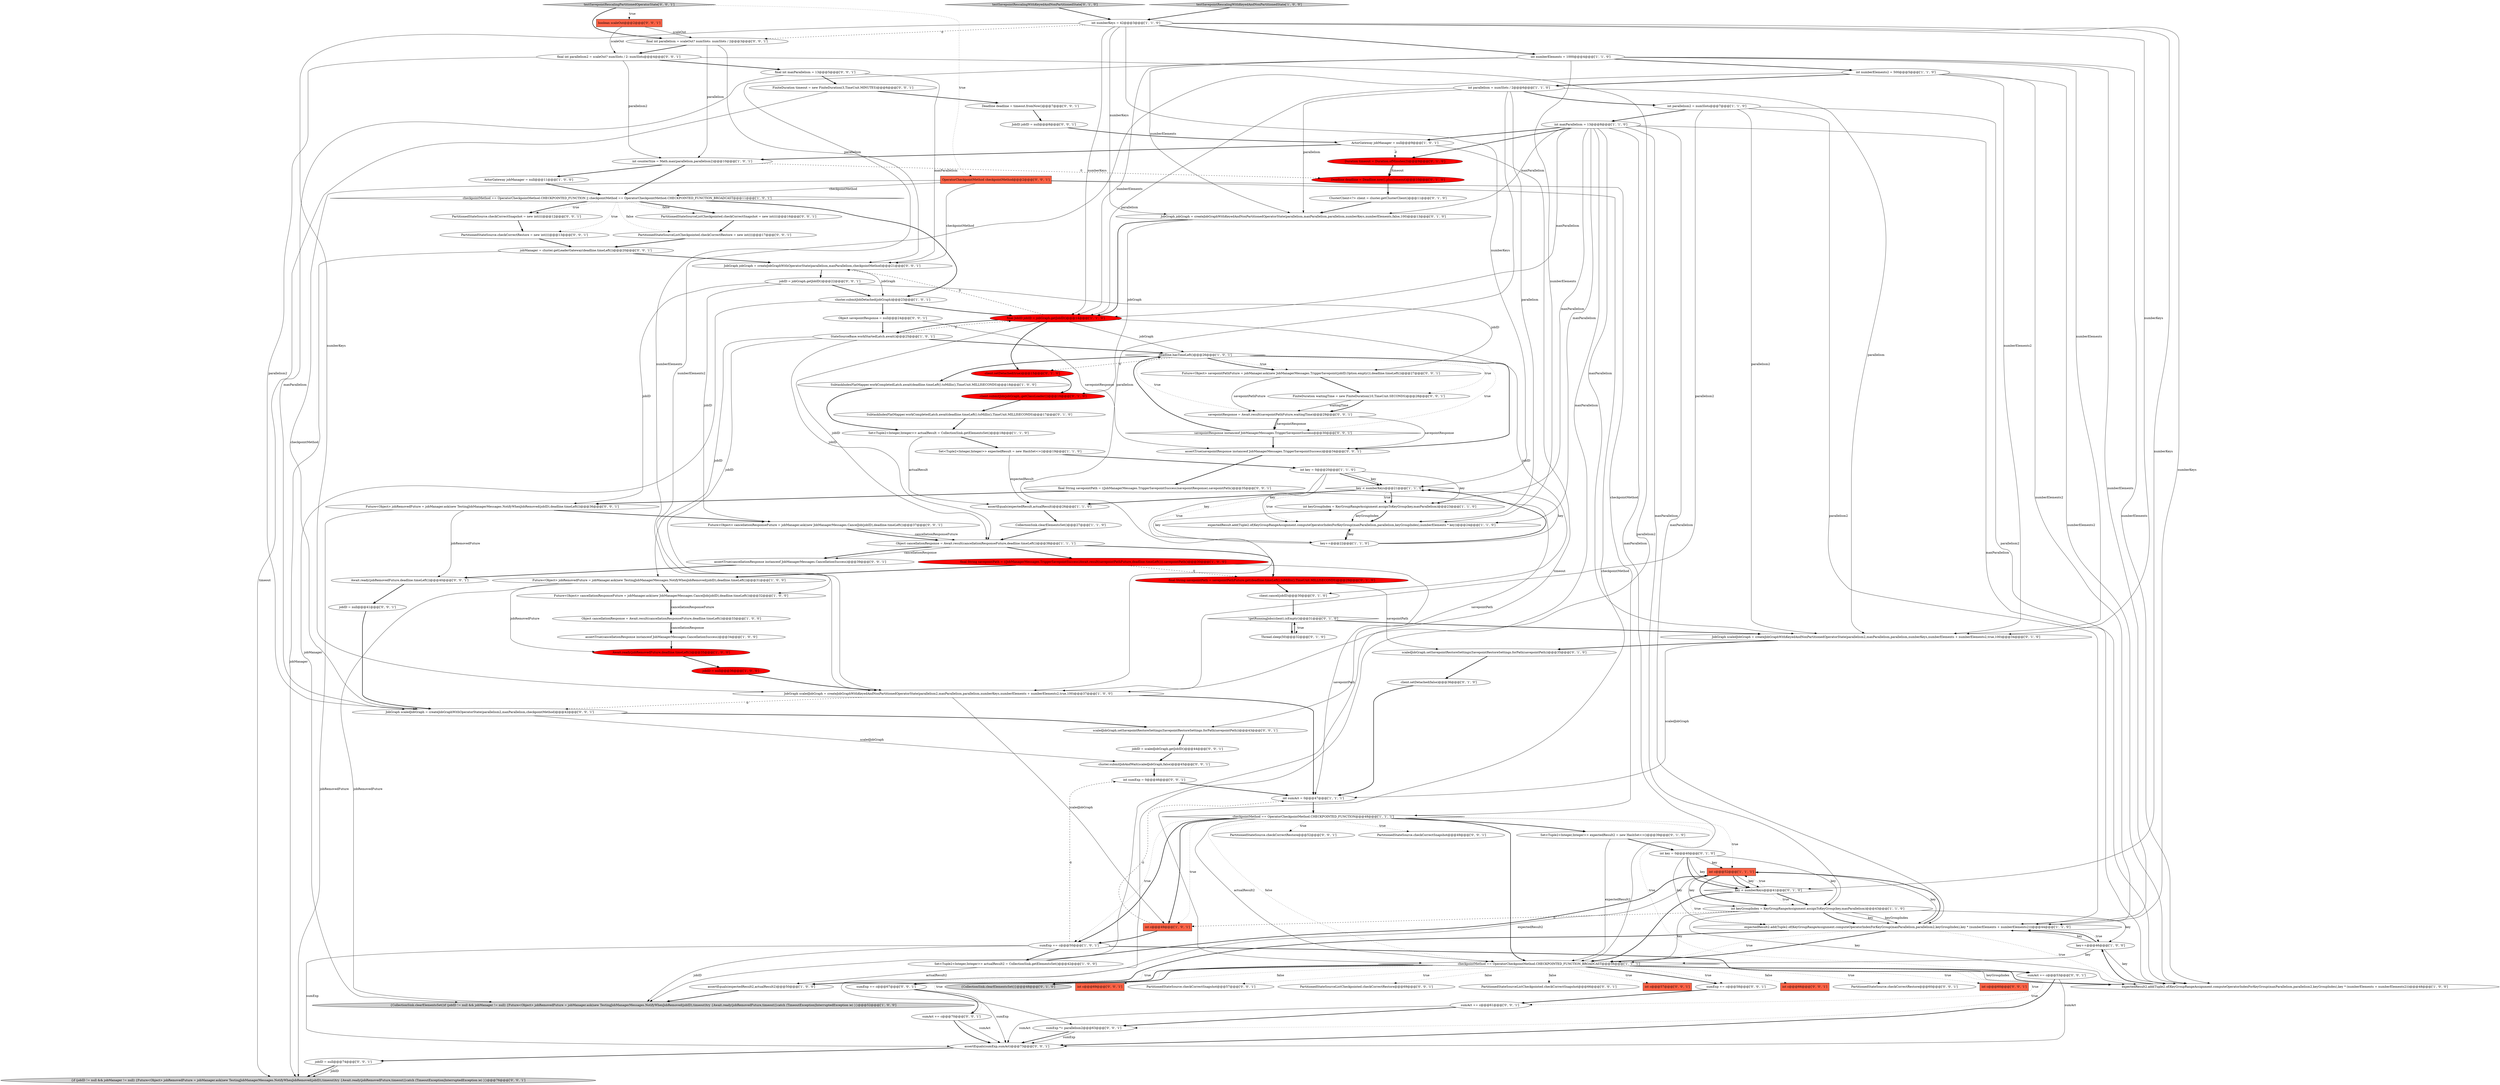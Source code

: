 digraph {
75 [style = filled, label = "assertEquals(sumExp,sumAct)@@@73@@@['0', '0', '1']", fillcolor = white, shape = ellipse image = "AAA0AAABBB3BBB"];
25 [style = filled, label = "Set<Tuple2<Integer,Integer>> actualResult = CollectionSink.getElementsSet()@@@18@@@['1', '1', '0']", fillcolor = white, shape = ellipse image = "AAA0AAABBB1BBB"];
114 [style = filled, label = "savepointResponse = Await.result(savepointPathFuture,waitingTime)@@@29@@@['0', '0', '1']", fillcolor = white, shape = ellipse image = "AAA0AAABBB3BBB"];
117 [style = filled, label = "jobID = scaledJobGraph.getJobID()@@@44@@@['0', '0', '1']", fillcolor = white, shape = ellipse image = "AAA0AAABBB3BBB"];
0 [style = filled, label = "CollectionSink.clearElementsSet()@@@27@@@['1', '1', '0']", fillcolor = white, shape = ellipse image = "AAA0AAABBB1BBB"];
54 [style = filled, label = "{CollectionSink.clearElementsSet()}@@@48@@@['0', '1', '0']", fillcolor = lightgray, shape = ellipse image = "AAA0AAABBB2BBB"];
97 [style = filled, label = "PartitionedStateSource.checkCorrectSnapshot = new int((((@@@12@@@['0', '0', '1']", fillcolor = white, shape = ellipse image = "AAA0AAABBB3BBB"];
82 [style = filled, label = "jobID = jobGraph.getJobID()@@@22@@@['0', '0', '1']", fillcolor = white, shape = ellipse image = "AAA0AAABBB3BBB"];
73 [style = filled, label = "Future<Object> jobRemovedFuture = jobManager.ask(new TestingJobManagerMessages.NotifyWhenJobRemoved(jobID),deadline.timeLeft())@@@36@@@['0', '0', '1']", fillcolor = white, shape = ellipse image = "AAA0AAABBB3BBB"];
99 [style = filled, label = "int sumExp = 0@@@46@@@['0', '0', '1']", fillcolor = white, shape = ellipse image = "AAA0AAABBB3BBB"];
39 [style = filled, label = "Set<Tuple2<Integer,Integer>> actualResult2 = CollectionSink.getElementsSet()@@@42@@@['1', '0', '0']", fillcolor = white, shape = ellipse image = "AAA0AAABBB1BBB"];
66 [style = filled, label = "Future<Object> cancellationResponseFuture = jobManager.ask(new JobManagerMessages.CancelJob(jobID),deadline.timeLeft())@@@37@@@['0', '0', '1']", fillcolor = white, shape = ellipse image = "AAA0AAABBB3BBB"];
104 [style = filled, label = "int c@@@69@@@['0', '0', '1']", fillcolor = tomato, shape = box image = "AAA0AAABBB3BBB"];
58 [style = filled, label = "Duration timeout = Duration.ofMinutes(3)@@@9@@@['0', '1', '0']", fillcolor = red, shape = ellipse image = "AAA1AAABBB2BBB"];
17 [style = filled, label = "JobGraph scaledJobGraph = createJobGraphWithKeyedAndNonPartitionedOperatorState(parallelism2,maxParallelism,parallelism,numberKeys,numberElements + numberElements2,true,100)@@@37@@@['1', '0', '0']", fillcolor = white, shape = ellipse image = "AAA0AAABBB1BBB"];
41 [style = filled, label = "int numberElements2 = 500@@@5@@@['1', '1', '0']", fillcolor = white, shape = ellipse image = "AAA0AAABBB1BBB"];
51 [style = filled, label = "int key = 0@@@40@@@['0', '1', '0']", fillcolor = white, shape = ellipse image = "AAA0AAABBB2BBB"];
67 [style = filled, label = "scaledJobGraph.setSavepointRestoreSettings(SavepointRestoreSettings.forPath(savepointPath))@@@43@@@['0', '0', '1']", fillcolor = white, shape = ellipse image = "AAA0AAABBB3BBB"];
6 [style = filled, label = "int maxParallelism = 13@@@8@@@['1', '1', '0']", fillcolor = white, shape = ellipse image = "AAA0AAABBB1BBB"];
77 [style = filled, label = "PartitionedStateSource.checkCorrectSnapshot@@@57@@@['0', '0', '1']", fillcolor = white, shape = ellipse image = "AAA0AAABBB3BBB"];
100 [style = filled, label = "PartitionedStateSourceListCheckpointed.checkCorrectRestore@@@69@@@['0', '0', '1']", fillcolor = white, shape = ellipse image = "AAA0AAABBB3BBB"];
59 [style = filled, label = "SubtaskIndexFlatMapper.workCompletedLatch.await(deadline.timeLeft().toMillis(),TimeUnit.MILLISECONDS)@@@17@@@['0', '1', '0']", fillcolor = white, shape = ellipse image = "AAA0AAABBB2BBB"];
28 [style = filled, label = "int c@@@52@@@['1', '1', '1']", fillcolor = tomato, shape = box image = "AAA0AAABBB1BBB"];
107 [style = filled, label = "PartitionedStateSourceListCheckpointed.checkCorrectSnapshot = new int((((@@@16@@@['0', '0', '1']", fillcolor = white, shape = ellipse image = "AAA0AAABBB3BBB"];
1 [style = filled, label = "Object cancellationResponse = Await.result(cancellationResponseFuture,deadline.timeLeft())@@@33@@@['1', '0', '0']", fillcolor = white, shape = ellipse image = "AAA0AAABBB1BBB"];
19 [style = filled, label = "key < numberKeys@@@21@@@['1', '1', '0']", fillcolor = white, shape = diamond image = "AAA0AAABBB1BBB"];
56 [style = filled, label = "client.cancel(jobID)@@@30@@@['0', '1', '0']", fillcolor = white, shape = ellipse image = "AAA0AAABBB2BBB"];
31 [style = filled, label = "checkpointMethod == OperatorCheckpointMethod.CHECKPOINTED_FUNCTION_BROADCAST@@@56@@@['1', '1', '1']", fillcolor = white, shape = diamond image = "AAA0AAABBB1BBB"];
33 [style = filled, label = "int numberKeys = 42@@@3@@@['1', '1', '0']", fillcolor = white, shape = ellipse image = "AAA0AAABBB1BBB"];
96 [style = filled, label = "final String savepointPath = ((JobManagerMessages.TriggerSavepointSuccess)savepointResponse).savepointPath()@@@35@@@['0', '0', '1']", fillcolor = white, shape = ellipse image = "AAA0AAABBB3BBB"];
68 [style = filled, label = "sumAct += c@@@70@@@['0', '0', '1']", fillcolor = white, shape = ellipse image = "AAA0AAABBB3BBB"];
98 [style = filled, label = "cluster.submitJobAndWait(scaledJobGraph,false)@@@45@@@['0', '0', '1']", fillcolor = white, shape = ellipse image = "AAA0AAABBB3BBB"];
62 [style = filled, label = "client.setDetached(true)@@@15@@@['0', '1', '0']", fillcolor = red, shape = ellipse image = "AAA1AAABBB2BBB"];
12 [style = filled, label = "cluster.submitJobDetached(jobGraph)@@@23@@@['1', '0', '1']", fillcolor = white, shape = ellipse image = "AAA0AAABBB1BBB"];
30 [style = filled, label = "ActorGateway jobManager = null@@@9@@@['1', '0', '1']", fillcolor = white, shape = ellipse image = "AAA0AAABBB1BBB"];
23 [style = filled, label = "Await.ready(jobRemovedFuture,deadline.timeLeft())@@@35@@@['1', '0', '0']", fillcolor = red, shape = ellipse image = "AAA1AAABBB1BBB"];
63 [style = filled, label = "Set<Tuple2<Integer,Integer>> expectedResult2 = new HashSet<>()@@@39@@@['0', '1', '0']", fillcolor = white, shape = ellipse image = "AAA0AAABBB2BBB"];
90 [style = filled, label = "PartitionedStateSourceListCheckpointed.checkCorrectSnapshot@@@66@@@['0', '0', '1']", fillcolor = white, shape = ellipse image = "AAA0AAABBB3BBB"];
26 [style = filled, label = "int keyGroupIndex = KeyGroupRangeAssignment.assignToKeyGroup(key,maxParallelism)@@@23@@@['1', '1', '0']", fillcolor = white, shape = ellipse image = "AAA0AAABBB1BBB"];
80 [style = filled, label = "sumAct += c@@@53@@@['0', '0', '1']", fillcolor = white, shape = ellipse image = "AAA0AAABBB3BBB"];
84 [style = filled, label = "assertTrue(savepointResponse instanceof JobManagerMessages.TriggerSavepointSuccess)@@@34@@@['0', '0', '1']", fillcolor = white, shape = ellipse image = "AAA0AAABBB3BBB"];
86 [style = filled, label = "int c@@@57@@@['0', '0', '1']", fillcolor = tomato, shape = box image = "AAA0AAABBB3BBB"];
21 [style = filled, label = "assertEquals(expectedResult,actualResult)@@@26@@@['1', '1', '0']", fillcolor = white, shape = ellipse image = "AAA0AAABBB1BBB"];
106 [style = filled, label = "sumExp *= parallelism2@@@63@@@['0', '0', '1']", fillcolor = white, shape = ellipse image = "AAA0AAABBB3BBB"];
45 [style = filled, label = "final JobID jobID = jobGraph.getJobID()@@@14@@@['1', '1', '0']", fillcolor = red, shape = ellipse image = "AAA1AAABBB1BBB"];
65 [style = filled, label = "ClusterClient<?> client = cluster.getClusterClient()@@@11@@@['0', '1', '0']", fillcolor = white, shape = ellipse image = "AAA0AAABBB2BBB"];
4 [style = filled, label = "int c@@@49@@@['1', '0', '1']", fillcolor = tomato, shape = box image = "AAA0AAABBB1BBB"];
48 [style = filled, label = "JobGraph scaledJobGraph = createJobGraphWithKeyedAndNonPartitionedOperatorState(parallelism2,maxParallelism,parallelism,numberKeys,numberElements + numberElements2,true,100)@@@34@@@['0', '1', '0']", fillcolor = white, shape = ellipse image = "AAA0AAABBB2BBB"];
101 [style = filled, label = "testSavepointRescalingPartitionedOperatorState['0', '0', '1']", fillcolor = lightgray, shape = diamond image = "AAA0AAABBB3BBB"];
29 [style = filled, label = "ActorGateway jobManager = null@@@11@@@['1', '0', '0']", fillcolor = white, shape = ellipse image = "AAA0AAABBB1BBB"];
102 [style = filled, label = "FiniteDuration waitingTime = new FiniteDuration(10,TimeUnit.SECONDS)@@@28@@@['0', '0', '1']", fillcolor = white, shape = ellipse image = "AAA0AAABBB3BBB"];
78 [style = filled, label = "final int parallelism2 = scaleOut? numSlots / 2: numSlots@@@4@@@['0', '0', '1']", fillcolor = white, shape = ellipse image = "AAA0AAABBB3BBB"];
89 [style = filled, label = "JobGraph scaledJobGraph = createJobGraphWithOperatorState(parallelism2,maxParallelism,checkpointMethod)@@@42@@@['0', '0', '1']", fillcolor = white, shape = ellipse image = "AAA0AAABBB3BBB"];
71 [style = filled, label = "Deadline deadline = timeout.fromNow()@@@7@@@['0', '0', '1']", fillcolor = white, shape = ellipse image = "AAA0AAABBB3BBB"];
2 [style = filled, label = "assertTrue(cancellationResponse instanceof JobManagerMessages.CancellationSuccess)@@@34@@@['1', '0', '0']", fillcolor = white, shape = ellipse image = "AAA0AAABBB1BBB"];
113 [style = filled, label = "PartitionedStateSourceListCheckpointed.checkCorrectRestore = new int((((@@@17@@@['0', '0', '1']", fillcolor = white, shape = ellipse image = "AAA0AAABBB3BBB"];
52 [style = filled, label = "Thread.sleep(50)@@@32@@@['0', '1', '0']", fillcolor = white, shape = ellipse image = "AAA0AAABBB2BBB"];
7 [style = filled, label = "expectedResult2.add(Tuple2.of(KeyGroupRangeAssignment.computeOperatorIndexForKeyGroup(maxParallelism,parallelism2,keyGroupIndex),key * (numberElements + numberElements2)))@@@48@@@['1', '0', '0']", fillcolor = white, shape = ellipse image = "AAA0AAABBB1BBB"];
116 [style = filled, label = "jobID = null@@@41@@@['0', '0', '1']", fillcolor = white, shape = ellipse image = "AAA0AAABBB3BBB"];
10 [style = filled, label = "int key = 0@@@20@@@['1', '1', '0']", fillcolor = white, shape = ellipse image = "AAA0AAABBB1BBB"];
72 [style = filled, label = "sumExp += c@@@67@@@['0', '0', '1']", fillcolor = white, shape = ellipse image = "AAA0AAABBB3BBB"];
94 [style = filled, label = "OperatorCheckpointMethod checkpointMethod@@@2@@@['0', '0', '1']", fillcolor = tomato, shape = box image = "AAA0AAABBB3BBB"];
8 [style = filled, label = "int parallelism = numSlots / 2@@@6@@@['1', '1', '0']", fillcolor = white, shape = ellipse image = "AAA0AAABBB1BBB"];
44 [style = filled, label = "key++@@@22@@@['1', '1', '0']", fillcolor = white, shape = ellipse image = "AAA0AAABBB1BBB"];
61 [style = filled, label = "Deadline deadline = Deadline.now().plus(timeout)@@@10@@@['0', '1', '0']", fillcolor = red, shape = ellipse image = "AAA1AAABBB2BBB"];
85 [style = filled, label = "Await.ready(jobRemovedFuture,deadline.timeLeft())@@@40@@@['0', '0', '1']", fillcolor = white, shape = ellipse image = "AAA0AAABBB3BBB"];
69 [style = filled, label = "JobGraph jobGraph = createJobGraphWithOperatorState(parallelism,maxParallelism,checkpointMethod)@@@21@@@['0', '0', '1']", fillcolor = white, shape = ellipse image = "AAA0AAABBB3BBB"];
3 [style = filled, label = "Future<Object> jobRemovedFuture = jobManager.ask(new TestingJobManagerMessages.NotifyWhenJobRemoved(jobID),deadline.timeLeft())@@@31@@@['1', '0', '0']", fillcolor = white, shape = ellipse image = "AAA0AAABBB1BBB"];
20 [style = filled, label = "expectedResult.add(Tuple2.of(KeyGroupRangeAssignment.computeOperatorIndexForKeyGroup(maxParallelism,parallelism,keyGroupIndex),numberElements * key))@@@24@@@['1', '1', '0']", fillcolor = white, shape = ellipse image = "AAA0AAABBB1BBB"];
9 [style = filled, label = "sumExp += c@@@50@@@['1', '0', '1']", fillcolor = white, shape = ellipse image = "AAA0AAABBB1BBB"];
95 [style = filled, label = "boolean scaleOut@@@2@@@['0', '0', '1']", fillcolor = tomato, shape = box image = "AAA0AAABBB3BBB"];
13 [style = filled, label = "jobID = null@@@36@@@['1', '0', '0']", fillcolor = red, shape = ellipse image = "AAA1AAABBB1BBB"];
111 [style = filled, label = "Future<Object> savepointPathFuture = jobManager.ask(new JobManagerMessages.TriggerSavepoint(jobID,Option.empty()),deadline.timeLeft())@@@27@@@['0', '0', '1']", fillcolor = white, shape = ellipse image = "AAA0AAABBB3BBB"];
11 [style = filled, label = "int sumAct = 0@@@47@@@['1', '1', '1']", fillcolor = white, shape = ellipse image = "AAA0AAABBB1BBB"];
76 [style = filled, label = "sumAct += c@@@61@@@['0', '0', '1']", fillcolor = white, shape = ellipse image = "AAA0AAABBB3BBB"];
115 [style = filled, label = "assertTrue(cancellationResponse instanceof JobManagerMessages.CancellationSuccess)@@@39@@@['0', '0', '1']", fillcolor = white, shape = ellipse image = "AAA0AAABBB3BBB"];
112 [style = filled, label = "final int maxParallelism = 13@@@5@@@['0', '0', '1']", fillcolor = white, shape = ellipse image = "AAA0AAABBB3BBB"];
32 [style = filled, label = "expectedResult2.add(Tuple2.of(KeyGroupRangeAssignment.computeOperatorIndexForKeyGroup(maxParallelism,parallelism2,keyGroupIndex),key * (numberElements + numberElements2)))@@@44@@@['1', '1', '0']", fillcolor = white, shape = ellipse image = "AAA0AAABBB1BBB"];
108 [style = filled, label = "PartitionedStateSource.checkCorrectSnapshot@@@49@@@['0', '0', '1']", fillcolor = white, shape = ellipse image = "AAA0AAABBB3BBB"];
37 [style = filled, label = "deadline.hasTimeLeft()@@@26@@@['1', '0', '1']", fillcolor = white, shape = diamond image = "AAA0AAABBB1BBB"];
34 [style = filled, label = "int parallelism2 = numSlots@@@7@@@['1', '1', '0']", fillcolor = white, shape = ellipse image = "AAA0AAABBB1BBB"];
49 [style = filled, label = "key < numberKeys@@@41@@@['0', '1', '0']", fillcolor = white, shape = diamond image = "AAA0AAABBB2BBB"];
64 [style = filled, label = "client.submitJob(jobGraph,.getClassLoader())@@@16@@@['0', '1', '0']", fillcolor = red, shape = ellipse image = "AAA1AAABBB2BBB"];
22 [style = filled, label = "{CollectionSink.clearElementsSet()if (jobID != null && jobManager != null) {Future<Object> jobRemovedFuture = jobManager.ask(new TestingJobManagerMessages.NotifyWhenJobRemoved(jobID),timeout)try {Await.ready(jobRemovedFuture,timeout)}catch (TimeoutException|InterruptedException ie) }}@@@52@@@['1', '0', '0']", fillcolor = lightgray, shape = ellipse image = "AAA0AAABBB1BBB"];
79 [style = filled, label = "Object savepointResponse = null@@@24@@@['0', '0', '1']", fillcolor = white, shape = ellipse image = "AAA0AAABBB3BBB"];
87 [style = filled, label = "final int parallelism = scaleOut? numSlots: numSlots / 2@@@3@@@['0', '0', '1']", fillcolor = white, shape = ellipse image = "AAA0AAABBB3BBB"];
53 [style = filled, label = "JobGraph jobGraph = createJobGraphWithKeyedAndNonPartitionedOperatorState(parallelism,maxParallelism,parallelism,numberKeys,numberElements,false,100)@@@13@@@['0', '1', '0']", fillcolor = white, shape = ellipse image = "AAA0AAABBB2BBB"];
46 [style = filled, label = "SubtaskIndexFlatMapper.workCompletedLatch.await(deadline.timeLeft().toMillis(),TimeUnit.MILLISECONDS)@@@18@@@['1', '0', '0']", fillcolor = white, shape = ellipse image = "AAA0AAABBB1BBB"];
40 [style = filled, label = "Set<Tuple2<Integer,Integer>> expectedResult = new HashSet<>()@@@19@@@['1', '1', '0']", fillcolor = white, shape = ellipse image = "AAA0AAABBB1BBB"];
47 [style = filled, label = "!getRunningJobs(client).isEmpty()@@@31@@@['0', '1', '0']", fillcolor = white, shape = diamond image = "AAA0AAABBB2BBB"];
38 [style = filled, label = "Future<Object> cancellationResponseFuture = jobManager.ask(new JobManagerMessages.CancelJob(jobID),deadline.timeLeft())@@@32@@@['1', '0', '0']", fillcolor = white, shape = ellipse image = "AAA0AAABBB1BBB"];
55 [style = filled, label = "scaledJobGraph.setSavepointRestoreSettings(SavepointRestoreSettings.forPath(savepointPath))@@@35@@@['0', '1', '0']", fillcolor = white, shape = ellipse image = "AAA0AAABBB2BBB"];
105 [style = filled, label = "PartitionedStateSource.checkCorrectRestore = new int((((@@@13@@@['0', '0', '1']", fillcolor = white, shape = ellipse image = "AAA0AAABBB3BBB"];
92 [style = filled, label = "FiniteDuration timeout = new FiniteDuration(3,TimeUnit.MINUTES)@@@6@@@['0', '0', '1']", fillcolor = white, shape = ellipse image = "AAA0AAABBB3BBB"];
81 [style = filled, label = "jobID = null@@@74@@@['0', '0', '1']", fillcolor = white, shape = ellipse image = "AAA0AAABBB3BBB"];
35 [style = filled, label = "StateSourceBase.workStartedLatch.await()@@@25@@@['1', '0', '1']", fillcolor = white, shape = ellipse image = "AAA0AAABBB1BBB"];
91 [style = filled, label = "sumExp += c@@@58@@@['0', '0', '1']", fillcolor = white, shape = ellipse image = "AAA0AAABBB3BBB"];
27 [style = filled, label = "Object cancellationResponse = Await.result(cancellationResponseFuture,deadline.timeLeft())@@@38@@@['1', '1', '1']", fillcolor = white, shape = ellipse image = "AAA0AAABBB1BBB"];
18 [style = filled, label = "int counterSize = Math.max(parallelism,parallelism2)@@@10@@@['1', '0', '1']", fillcolor = white, shape = ellipse image = "AAA0AAABBB1BBB"];
110 [style = filled, label = "int c@@@66@@@['0', '0', '1']", fillcolor = tomato, shape = box image = "AAA0AAABBB3BBB"];
103 [style = filled, label = "savepointResponse instanceof JobManagerMessages.TriggerSavepointSuccess@@@30@@@['0', '0', '1']", fillcolor = white, shape = diamond image = "AAA0AAABBB3BBB"];
15 [style = filled, label = "checkpointMethod == OperatorCheckpointMethod.CHECKPOINTED_FUNCTION || checkpointMethod == OperatorCheckpointMethod.CHECKPOINTED_FUNCTION_BROADCAST@@@11@@@['1', '0', '1']", fillcolor = white, shape = diamond image = "AAA0AAABBB1BBB"];
57 [style = filled, label = "testSavepointRescalingWithKeyedAndNonPartitionedState['0', '1', '0']", fillcolor = lightgray, shape = diamond image = "AAA0AAABBB2BBB"];
42 [style = filled, label = "testSavepointRescalingWithKeyedAndNonPartitionedState['1', '0', '0']", fillcolor = lightgray, shape = diamond image = "AAA0AAABBB1BBB"];
93 [style = filled, label = "JobID jobID = null@@@8@@@['0', '0', '1']", fillcolor = white, shape = ellipse image = "AAA0AAABBB3BBB"];
50 [style = filled, label = "client.setDetached(false)@@@36@@@['0', '1', '0']", fillcolor = white, shape = ellipse image = "AAA0AAABBB2BBB"];
16 [style = filled, label = "int keyGroupIndex = KeyGroupRangeAssignment.assignToKeyGroup(key,maxParallelism)@@@43@@@['1', '1', '0']", fillcolor = white, shape = ellipse image = "AAA0AAABBB1BBB"];
60 [style = filled, label = "final String savepointPath = savepointPathFuture.get(deadline.timeLeft().toMillis(),TimeUnit.MILLISECONDS)@@@29@@@['0', '1', '0']", fillcolor = red, shape = ellipse image = "AAA1AAABBB2BBB"];
5 [style = filled, label = "final String savepointPath = ((JobManagerMessages.TriggerSavepointSuccess)Await.result(savepointPathFuture,deadline.timeLeft())).savepointPath()@@@30@@@['1', '0', '0']", fillcolor = red, shape = ellipse image = "AAA1AAABBB1BBB"];
43 [style = filled, label = "checkpointMethod == OperatorCheckpointMethod.CHECKPOINTED_FUNCTION@@@48@@@['1', '1', '1']", fillcolor = white, shape = diamond image = "AAA0AAABBB1BBB"];
109 [style = filled, label = "PartitionedStateSource.checkCorrectRestore@@@60@@@['0', '0', '1']", fillcolor = white, shape = ellipse image = "AAA0AAABBB3BBB"];
83 [style = filled, label = "int c@@@60@@@['0', '0', '1']", fillcolor = tomato, shape = box image = "AAA0AAABBB3BBB"];
24 [style = filled, label = "int numberElements = 1000@@@4@@@['1', '1', '0']", fillcolor = white, shape = ellipse image = "AAA0AAABBB1BBB"];
36 [style = filled, label = "assertEquals(expectedResult2,actualResult2)@@@50@@@['1', '0', '0']", fillcolor = white, shape = ellipse image = "AAA0AAABBB1BBB"];
14 [style = filled, label = "key++@@@46@@@['1', '0', '0']", fillcolor = white, shape = ellipse image = "AAA0AAABBB1BBB"];
88 [style = filled, label = "{if (jobID != null && jobManager != null) {Future<Object> jobRemovedFuture = jobManager.ask(new TestingJobManagerMessages.NotifyWhenJobRemoved(jobID),timeout)try {Await.ready(jobRemovedFuture,timeout)}catch (TimeoutException|InterruptedException ie) }}@@@76@@@['0', '0', '1']", fillcolor = lightgray, shape = ellipse image = "AAA0AAABBB3BBB"];
74 [style = filled, label = "jobManager = cluster.getLeaderGateway(deadline.timeLeft())@@@20@@@['0', '0', '1']", fillcolor = white, shape = ellipse image = "AAA0AAABBB3BBB"];
70 [style = filled, label = "PartitionedStateSource.checkCorrectRestore@@@52@@@['0', '0', '1']", fillcolor = white, shape = ellipse image = "AAA0AAABBB3BBB"];
66->27 [style = solid, label="cancellationResponseFuture"];
5->3 [style = bold, label=""];
74->69 [style = bold, label=""];
48->11 [style = solid, label="scaledJobGraph"];
29->15 [style = bold, label=""];
105->74 [style = bold, label=""];
37->111 [style = dotted, label="true"];
99->11 [style = bold, label=""];
12->45 [style = bold, label=""];
49->16 [style = bold, label=""];
15->107 [style = bold, label=""];
46->25 [style = bold, label=""];
37->103 [style = dotted, label="true"];
33->32 [style = solid, label="numberKeys"];
18->61 [style = dashed, label="0"];
53->64 [style = solid, label="jobGraph"];
57->33 [style = bold, label=""];
39->36 [style = solid, label="actualResult2"];
41->8 [style = bold, label=""];
72->75 [style = solid, label="sumExp"];
10->19 [style = bold, label=""];
43->31 [style = dotted, label="false"];
74->88 [style = solid, label="jobManager"];
16->14 [style = solid, label="key"];
44->19 [style = bold, label=""];
31->91 [style = bold, label=""];
43->31 [style = solid, label="actualResult2"];
27->115 [style = solid, label="cancellationResponse"];
16->4 [style = dashed, label="0"];
3->38 [style = bold, label=""];
31->90 [style = dotted, label="false"];
30->18 [style = bold, label=""];
14->31 [style = solid, label="key"];
31->76 [style = dotted, label="true"];
16->31 [style = solid, label="key"];
97->105 [style = bold, label=""];
56->47 [style = bold, label=""];
43->4 [style = bold, label=""];
69->82 [style = bold, label=""];
7->14 [style = bold, label=""];
94->31 [style = solid, label="checkpointMethod"];
47->52 [style = dotted, label="true"];
2->23 [style = bold, label=""];
13->17 [style = bold, label=""];
24->48 [style = solid, label="numberElements"];
52->47 [style = bold, label=""];
35->3 [style = solid, label="jobID"];
6->16 [style = solid, label="maxParallelism"];
19->44 [style = dotted, label="true"];
24->17 [style = solid, label="numberElements"];
79->84 [style = solid, label="savepointResponse"];
9->80 [style = bold, label=""];
35->37 [style = bold, label=""];
23->13 [style = bold, label=""];
101->94 [style = dotted, label="true"];
3->22 [style = solid, label="jobRemovedFuture"];
45->62 [style = bold, label=""];
73->66 [style = bold, label=""];
27->5 [style = bold, label=""];
27->60 [style = bold, label=""];
114->103 [style = solid, label="savepointResponse"];
106->75 [style = solid, label="sumExp"];
14->7 [style = solid, label="key"];
45->35 [style = bold, label=""];
45->69 [style = dashed, label="0"];
101->87 [style = bold, label=""];
25->40 [style = bold, label=""];
112->69 [style = solid, label="maxParallelism"];
113->74 [style = bold, label=""];
8->34 [style = bold, label=""];
103->84 [style = bold, label=""];
45->56 [style = solid, label="jobID"];
38->1 [style = solid, label="cancellationResponseFuture"];
51->49 [style = solid, label="key"];
9->99 [style = dashed, label="0"];
9->39 [style = bold, label=""];
24->45 [style = solid, label="numberElements"];
78->112 [style = bold, label=""];
103->37 [style = bold, label=""];
106->75 [style = bold, label=""];
21->0 [style = bold, label=""];
82->12 [style = bold, label=""];
47->48 [style = bold, label=""];
63->51 [style = bold, label=""];
6->17 [style = solid, label="maxParallelism"];
73->85 [style = solid, label="jobRemovedFuture"];
15->97 [style = dotted, label="true"];
17->89 [style = dashed, label="0"];
14->32 [style = solid, label="key"];
43->108 [style = dotted, label="true"];
18->15 [style = bold, label=""];
1->2 [style = solid, label="cancellationResponse"];
43->9 [style = dotted, label="true"];
31->106 [style = dotted, label="true"];
101->95 [style = dotted, label="true"];
31->110 [style = dotted, label="false"];
3->23 [style = solid, label="jobRemovedFuture"];
93->30 [style = bold, label=""];
40->21 [style = solid, label="expectedResult"];
16->32 [style = bold, label=""];
11->43 [style = bold, label=""];
67->117 [style = bold, label=""];
98->99 [style = bold, label=""];
85->116 [style = bold, label=""];
43->4 [style = dotted, label="true"];
114->84 [style = solid, label="savepointResponse"];
44->19 [style = solid, label="key"];
28->36 [style = solid, label="expectedResult2"];
94->89 [style = solid, label="checkpointMethod"];
24->53 [style = solid, label="numberElements"];
69->12 [style = solid, label="jobGraph"];
15->105 [style = dotted, label="true"];
31->91 [style = dotted, label="true"];
31->104 [style = dotted, label="false"];
51->32 [style = solid, label="key"];
8->53 [style = solid, label="parallelism"];
33->19 [style = solid, label="numberKeys"];
35->27 [style = solid, label="jobID"];
8->48 [style = solid, label="parallelism"];
37->46 [style = bold, label=""];
41->17 [style = solid, label="numberElements2"];
96->67 [style = solid, label="savepointPath"];
102->114 [style = solid, label="waitingTime"];
49->31 [style = bold, label=""];
71->93 [style = bold, label=""];
92->88 [style = solid, label="timeout"];
19->26 [style = bold, label=""];
80->75 [style = solid, label="sumAct"];
48->55 [style = bold, label=""];
16->7 [style = solid, label="key"];
43->28 [style = dotted, label="true"];
107->113 [style = bold, label=""];
33->49 [style = solid, label="numberKeys"];
94->43 [style = solid, label="checkpointMethod"];
15->97 [style = bold, label=""];
32->36 [style = bold, label=""];
31->77 [style = dotted, label="true"];
15->12 [style = bold, label=""];
41->48 [style = solid, label="numberElements2"];
92->71 [style = bold, label=""];
65->53 [style = bold, label=""];
32->31 [style = bold, label=""];
94->69 [style = solid, label="checkpointMethod"];
32->31 [style = dotted, label="true"];
26->20 [style = bold, label=""];
19->26 [style = dotted, label="true"];
60->56 [style = bold, label=""];
44->20 [style = solid, label="key"];
111->114 [style = solid, label="savepointPathFuture"];
4->9 [style = bold, label=""];
31->83 [style = dotted, label="true"];
45->37 [style = solid, label="jobGraph"];
37->84 [style = bold, label=""];
58->61 [style = bold, label=""];
68->75 [style = solid, label="sumAct"];
12->79 [style = bold, label=""];
59->25 [style = bold, label=""];
95->87 [style = solid, label="scaleOut"];
111->102 [style = bold, label=""];
61->65 [style = bold, label=""];
37->102 [style = dotted, label="true"];
28->49 [style = bold, label=""];
43->70 [style = dotted, label="true"];
24->20 [style = solid, label="numberElements"];
28->49 [style = solid, label="key"];
32->7 [style = dotted, label="true"];
6->20 [style = solid, label="maxParallelism"];
9->22 [style = solid, label="jobID"];
5->11 [style = solid, label="savepointPath"];
60->55 [style = solid, label="savepointPath"];
114->103 [style = bold, label=""];
44->26 [style = solid, label="key"];
64->59 [style = bold, label=""];
27->115 [style = bold, label=""];
15->113 [style = dotted, label="false"];
112->92 [style = bold, label=""];
63->31 [style = solid, label="expectedResult2"];
32->14 [style = dotted, label="true"];
43->9 [style = bold, label=""];
116->89 [style = bold, label=""];
31->7 [style = bold, label=""];
28->32 [style = solid, label="key"];
5->60 [style = dashed, label="0"];
33->87 [style = dashed, label="0"];
24->41 [style = bold, label=""];
38->1 [style = bold, label=""];
41->32 [style = solid, label="numberElements2"];
76->75 [style = solid, label="sumAct"];
35->45 [style = dashed, label="0"];
31->72 [style = dotted, label="true"];
8->45 [style = solid, label="parallelism"];
49->28 [style = dotted, label="true"];
10->20 [style = solid, label="key"];
37->62 [style = dashed, label="0"];
6->31 [style = solid, label="maxParallelism"];
33->24 [style = bold, label=""];
87->69 [style = solid, label="parallelism"];
115->85 [style = bold, label=""];
43->63 [style = bold, label=""];
6->32 [style = solid, label="maxParallelism"];
45->27 [style = solid, label="jobID"];
1->2 [style = bold, label=""];
55->50 [style = bold, label=""];
51->28 [style = solid, label="key"];
28->16 [style = solid, label="key"];
6->30 [style = bold, label=""];
33->48 [style = solid, label="numberKeys"];
75->81 [style = bold, label=""];
8->17 [style = solid, label="parallelism"];
47->52 [style = bold, label=""];
14->32 [style = bold, label=""];
34->17 [style = solid, label="parallelism2"];
10->26 [style = solid, label="key"];
51->16 [style = solid, label="key"];
87->78 [style = bold, label=""];
31->86 [style = dotted, label="true"];
31->54 [style = bold, label=""];
35->38 [style = solid, label="jobID"];
43->31 [style = bold, label=""];
31->72 [style = bold, label=""];
10->19 [style = solid, label="key"];
19->21 [style = bold, label=""];
10->44 [style = solid, label="key"];
40->10 [style = bold, label=""];
6->7 [style = solid, label="maxParallelism"];
117->98 [style = bold, label=""];
17->4 [style = solid, label="scaledJobGraph"];
80->75 [style = bold, label=""];
25->21 [style = solid, label="actualResult"];
49->16 [style = dotted, label="true"];
6->48 [style = solid, label="maxParallelism"];
78->18 [style = solid, label="parallelism2"];
79->35 [style = bold, label=""];
89->67 [style = bold, label=""];
24->32 [style = solid, label="numberElements"];
33->17 [style = solid, label="numberKeys"];
8->20 [style = solid, label="parallelism"];
9->75 [style = solid, label="sumExp"];
0->27 [style = bold, label=""];
31->100 [style = dotted, label="false"];
19->20 [style = dotted, label="true"];
91->76 [style = bold, label=""];
16->32 [style = solid, label="key"];
78->89 [style = solid, label="parallelism2"];
6->26 [style = solid, label="maxParallelism"];
34->48 [style = solid, label="parallelism2"];
31->109 [style = dotted, label="true"];
42->33 [style = bold, label=""];
51->49 [style = bold, label=""];
62->64 [style = bold, label=""];
30->22 [style = solid, label="timeout"];
31->68 [style = dotted, label="true"];
33->53 [style = solid, label="numberKeys"];
78->106 [style = solid, label="parallelism2"];
28->16 [style = bold, label=""];
87->18 [style = solid, label="parallelism"];
12->22 [style = solid, label="jobManager"];
39->28 [style = bold, label=""];
20->44 [style = bold, label=""];
34->7 [style = solid, label="parallelism2"];
76->106 [style = bold, label=""];
82->111 [style = solid, label="jobID"];
82->73 [style = solid, label="jobID"];
81->88 [style = bold, label=""];
34->32 [style = solid, label="parallelism2"];
81->88 [style = solid, label="jobID"];
37->114 [style = dotted, label="true"];
6->53 [style = solid, label="maxParallelism"];
6->45 [style = solid, label="maxParallelism"];
18->29 [style = bold, label=""];
37->111 [style = bold, label=""];
84->96 [style = bold, label=""];
66->27 [style = bold, label=""];
41->7 [style = solid, label="numberElements2"];
50->11 [style = bold, label=""];
24->7 [style = solid, label="numberElements"];
112->89 [style = solid, label="maxParallelism"];
89->98 [style = solid, label="scaledJobGraph"];
95->78 [style = solid, label="scaleOut"];
15->107 [style = dotted, label="false"];
34->6 [style = bold, label=""];
30->58 [style = dashed, label="0"];
68->75 [style = bold, label=""];
33->45 [style = solid, label="numberKeys"];
94->15 [style = solid, label="checkpointMethod"];
82->66 [style = solid, label="jobID"];
58->61 [style = solid, label="timeout"];
96->73 [style = bold, label=""];
6->58 [style = bold, label=""];
4->11 [style = dashed, label="0"];
102->114 [style = bold, label=""];
72->68 [style = bold, label=""];
32->28 [style = bold, label=""];
16->32 [style = solid, label="keyGroupIndex"];
31->7 [style = solid, label="keyGroupIndex"];
73->88 [style = solid, label="jobRemovedFuture"];
53->45 [style = bold, label=""];
49->32 [style = dotted, label="true"];
43->80 [style = dotted, label="true"];
26->20 [style = solid, label="keyGroupIndex"];
17->11 [style = bold, label=""];
36->22 [style = bold, label=""];
}
